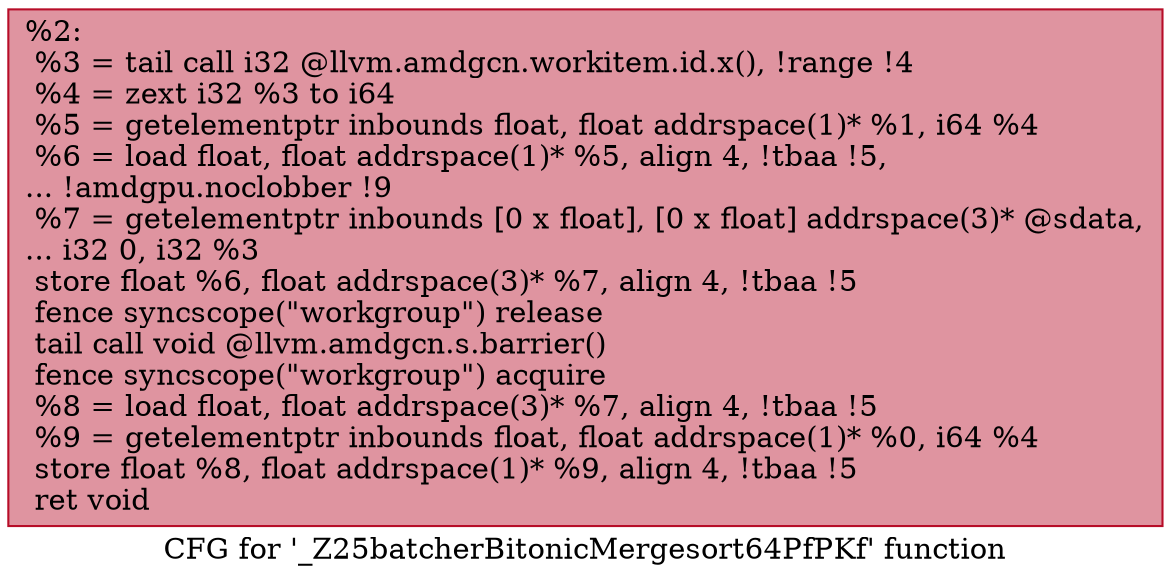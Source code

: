 digraph "CFG for '_Z25batcherBitonicMergesort64PfPKf' function" {
	label="CFG for '_Z25batcherBitonicMergesort64PfPKf' function";

	Node0x54874c0 [shape=record,color="#b70d28ff", style=filled, fillcolor="#b70d2870",label="{%2:\l  %3 = tail call i32 @llvm.amdgcn.workitem.id.x(), !range !4\l  %4 = zext i32 %3 to i64\l  %5 = getelementptr inbounds float, float addrspace(1)* %1, i64 %4\l  %6 = load float, float addrspace(1)* %5, align 4, !tbaa !5,\l... !amdgpu.noclobber !9\l  %7 = getelementptr inbounds [0 x float], [0 x float] addrspace(3)* @sdata,\l... i32 0, i32 %3\l  store float %6, float addrspace(3)* %7, align 4, !tbaa !5\l  fence syncscope(\"workgroup\") release\l  tail call void @llvm.amdgcn.s.barrier()\l  fence syncscope(\"workgroup\") acquire\l  %8 = load float, float addrspace(3)* %7, align 4, !tbaa !5\l  %9 = getelementptr inbounds float, float addrspace(1)* %0, i64 %4\l  store float %8, float addrspace(1)* %9, align 4, !tbaa !5\l  ret void\l}"];
}
